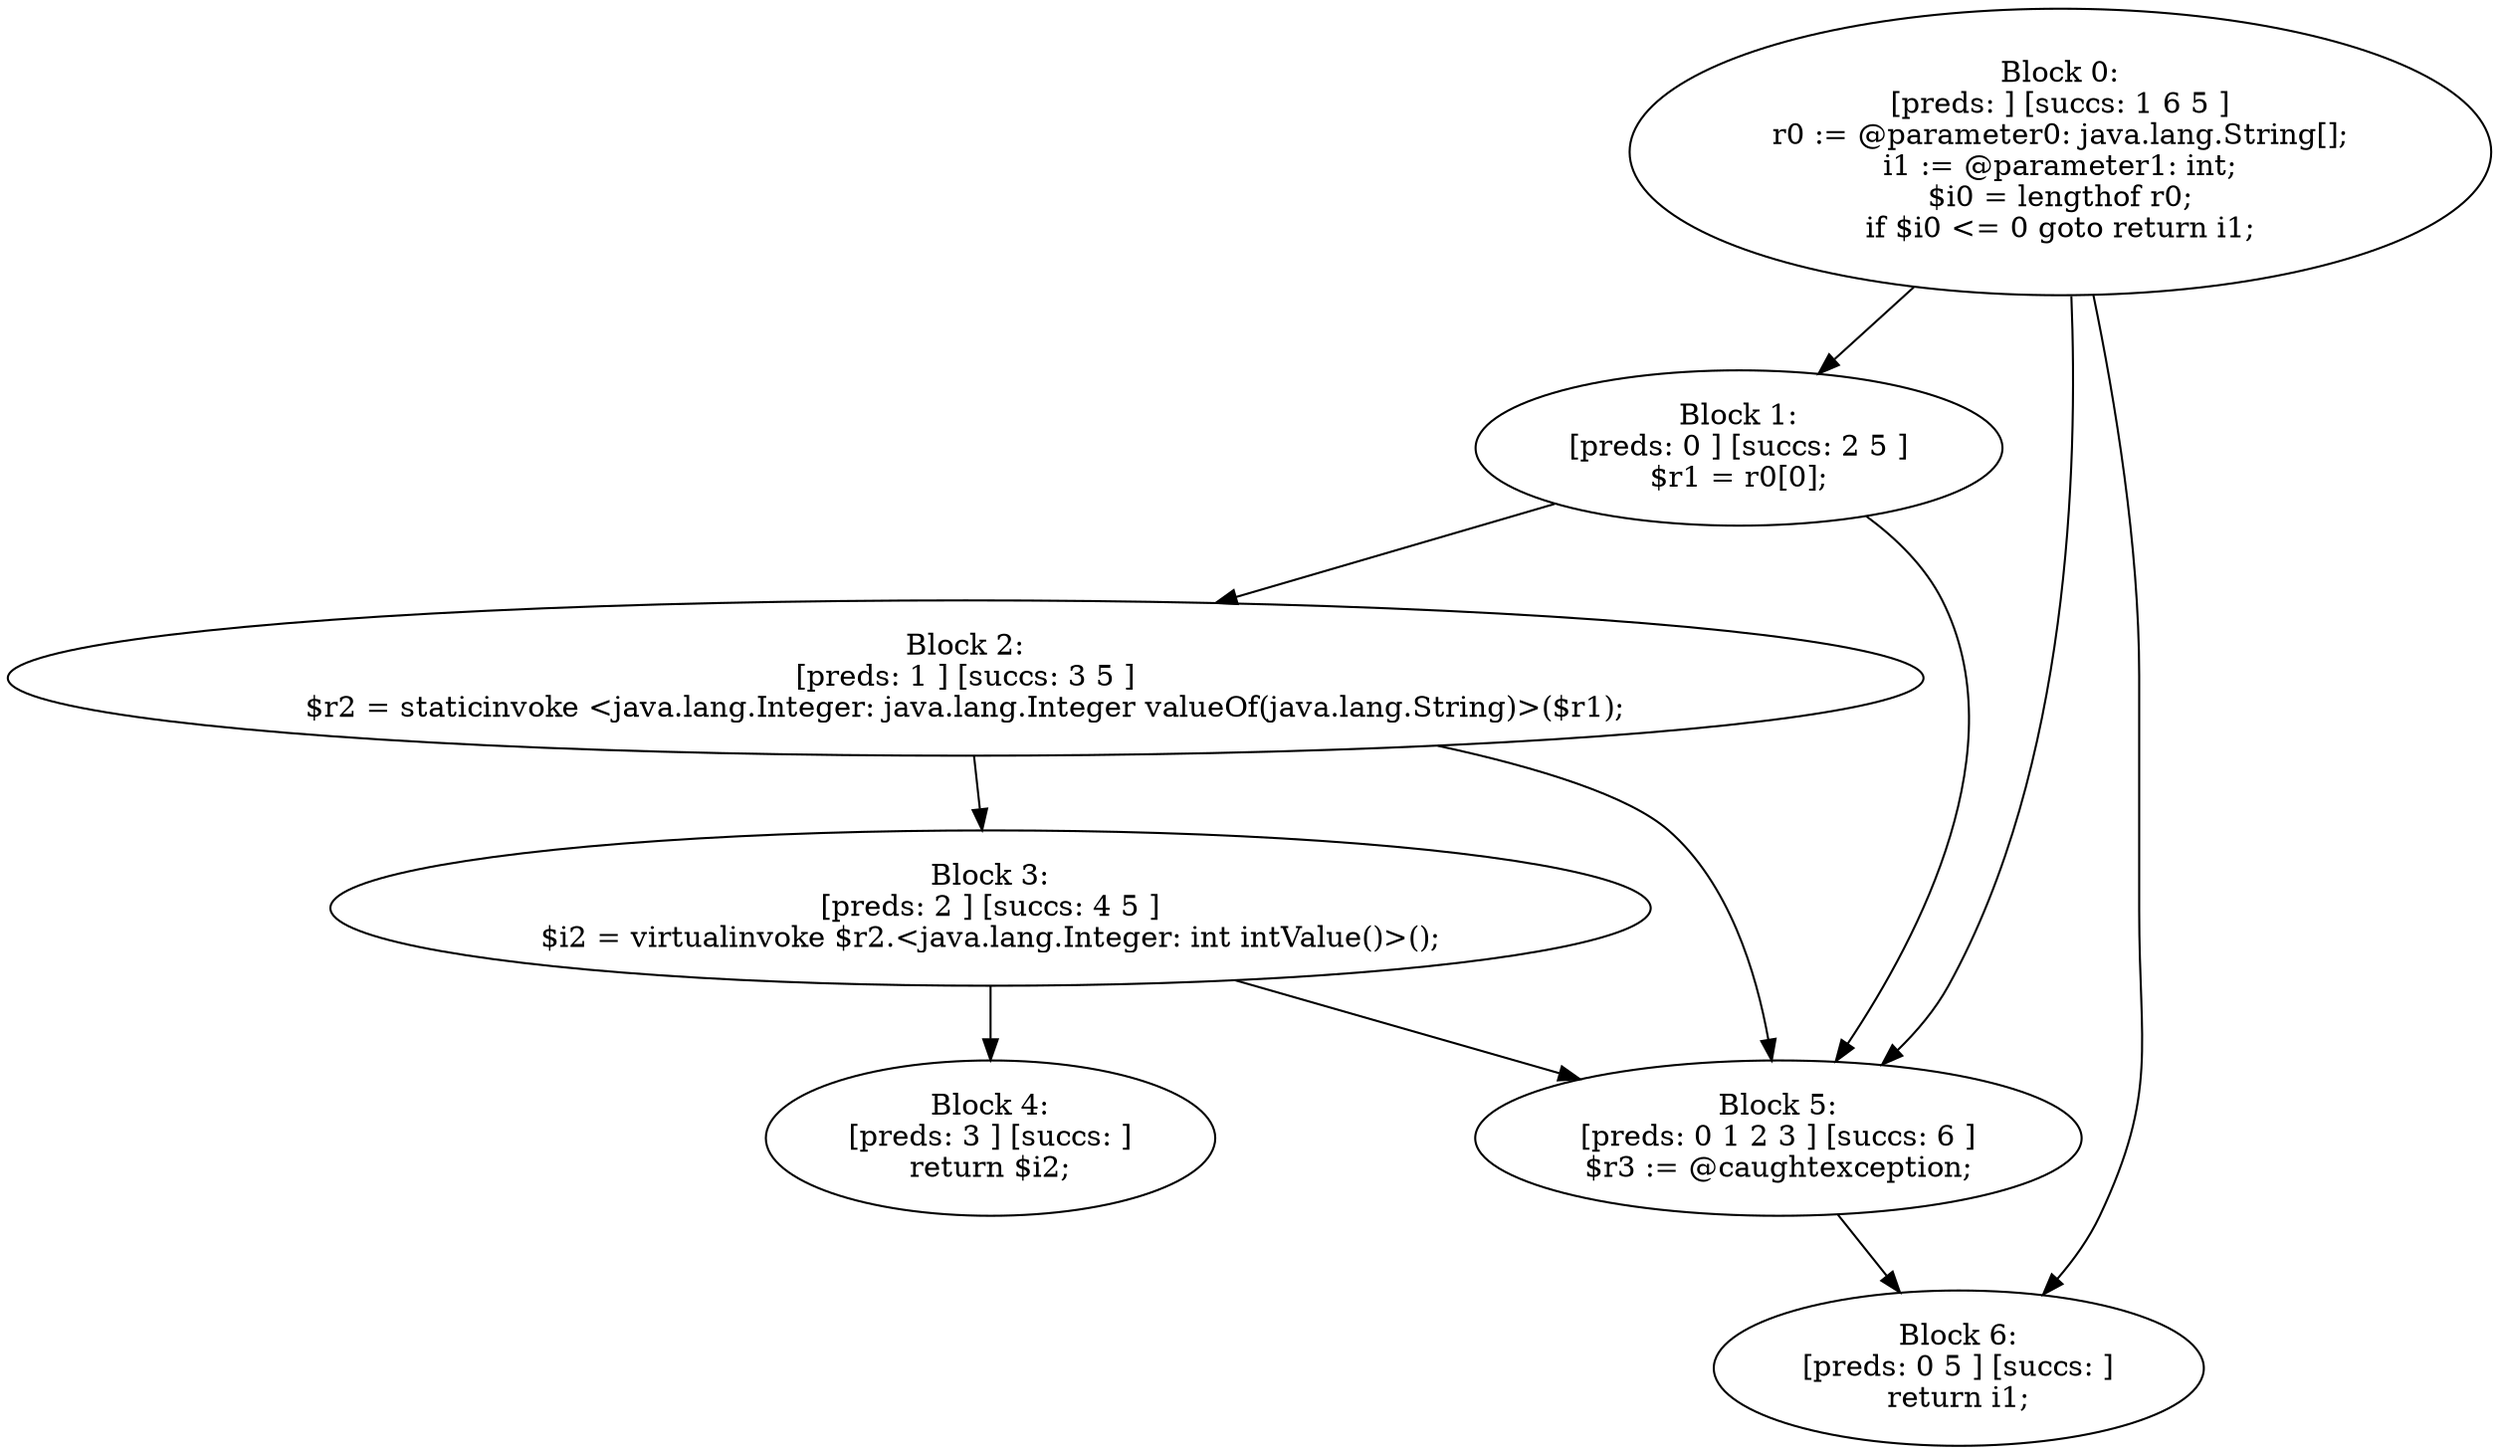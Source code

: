 digraph "unitGraph" {
    "Block 0:
[preds: ] [succs: 1 6 5 ]
r0 := @parameter0: java.lang.String[];
i1 := @parameter1: int;
$i0 = lengthof r0;
if $i0 <= 0 goto return i1;
"
    "Block 1:
[preds: 0 ] [succs: 2 5 ]
$r1 = r0[0];
"
    "Block 2:
[preds: 1 ] [succs: 3 5 ]
$r2 = staticinvoke <java.lang.Integer: java.lang.Integer valueOf(java.lang.String)>($r1);
"
    "Block 3:
[preds: 2 ] [succs: 4 5 ]
$i2 = virtualinvoke $r2.<java.lang.Integer: int intValue()>();
"
    "Block 4:
[preds: 3 ] [succs: ]
return $i2;
"
    "Block 5:
[preds: 0 1 2 3 ] [succs: 6 ]
$r3 := @caughtexception;
"
    "Block 6:
[preds: 0 5 ] [succs: ]
return i1;
"
    "Block 0:
[preds: ] [succs: 1 6 5 ]
r0 := @parameter0: java.lang.String[];
i1 := @parameter1: int;
$i0 = lengthof r0;
if $i0 <= 0 goto return i1;
"->"Block 1:
[preds: 0 ] [succs: 2 5 ]
$r1 = r0[0];
";
    "Block 0:
[preds: ] [succs: 1 6 5 ]
r0 := @parameter0: java.lang.String[];
i1 := @parameter1: int;
$i0 = lengthof r0;
if $i0 <= 0 goto return i1;
"->"Block 6:
[preds: 0 5 ] [succs: ]
return i1;
";
    "Block 0:
[preds: ] [succs: 1 6 5 ]
r0 := @parameter0: java.lang.String[];
i1 := @parameter1: int;
$i0 = lengthof r0;
if $i0 <= 0 goto return i1;
"->"Block 5:
[preds: 0 1 2 3 ] [succs: 6 ]
$r3 := @caughtexception;
";
    "Block 1:
[preds: 0 ] [succs: 2 5 ]
$r1 = r0[0];
"->"Block 2:
[preds: 1 ] [succs: 3 5 ]
$r2 = staticinvoke <java.lang.Integer: java.lang.Integer valueOf(java.lang.String)>($r1);
";
    "Block 1:
[preds: 0 ] [succs: 2 5 ]
$r1 = r0[0];
"->"Block 5:
[preds: 0 1 2 3 ] [succs: 6 ]
$r3 := @caughtexception;
";
    "Block 2:
[preds: 1 ] [succs: 3 5 ]
$r2 = staticinvoke <java.lang.Integer: java.lang.Integer valueOf(java.lang.String)>($r1);
"->"Block 3:
[preds: 2 ] [succs: 4 5 ]
$i2 = virtualinvoke $r2.<java.lang.Integer: int intValue()>();
";
    "Block 2:
[preds: 1 ] [succs: 3 5 ]
$r2 = staticinvoke <java.lang.Integer: java.lang.Integer valueOf(java.lang.String)>($r1);
"->"Block 5:
[preds: 0 1 2 3 ] [succs: 6 ]
$r3 := @caughtexception;
";
    "Block 3:
[preds: 2 ] [succs: 4 5 ]
$i2 = virtualinvoke $r2.<java.lang.Integer: int intValue()>();
"->"Block 4:
[preds: 3 ] [succs: ]
return $i2;
";
    "Block 3:
[preds: 2 ] [succs: 4 5 ]
$i2 = virtualinvoke $r2.<java.lang.Integer: int intValue()>();
"->"Block 5:
[preds: 0 1 2 3 ] [succs: 6 ]
$r3 := @caughtexception;
";
    "Block 5:
[preds: 0 1 2 3 ] [succs: 6 ]
$r3 := @caughtexception;
"->"Block 6:
[preds: 0 5 ] [succs: ]
return i1;
";
}
